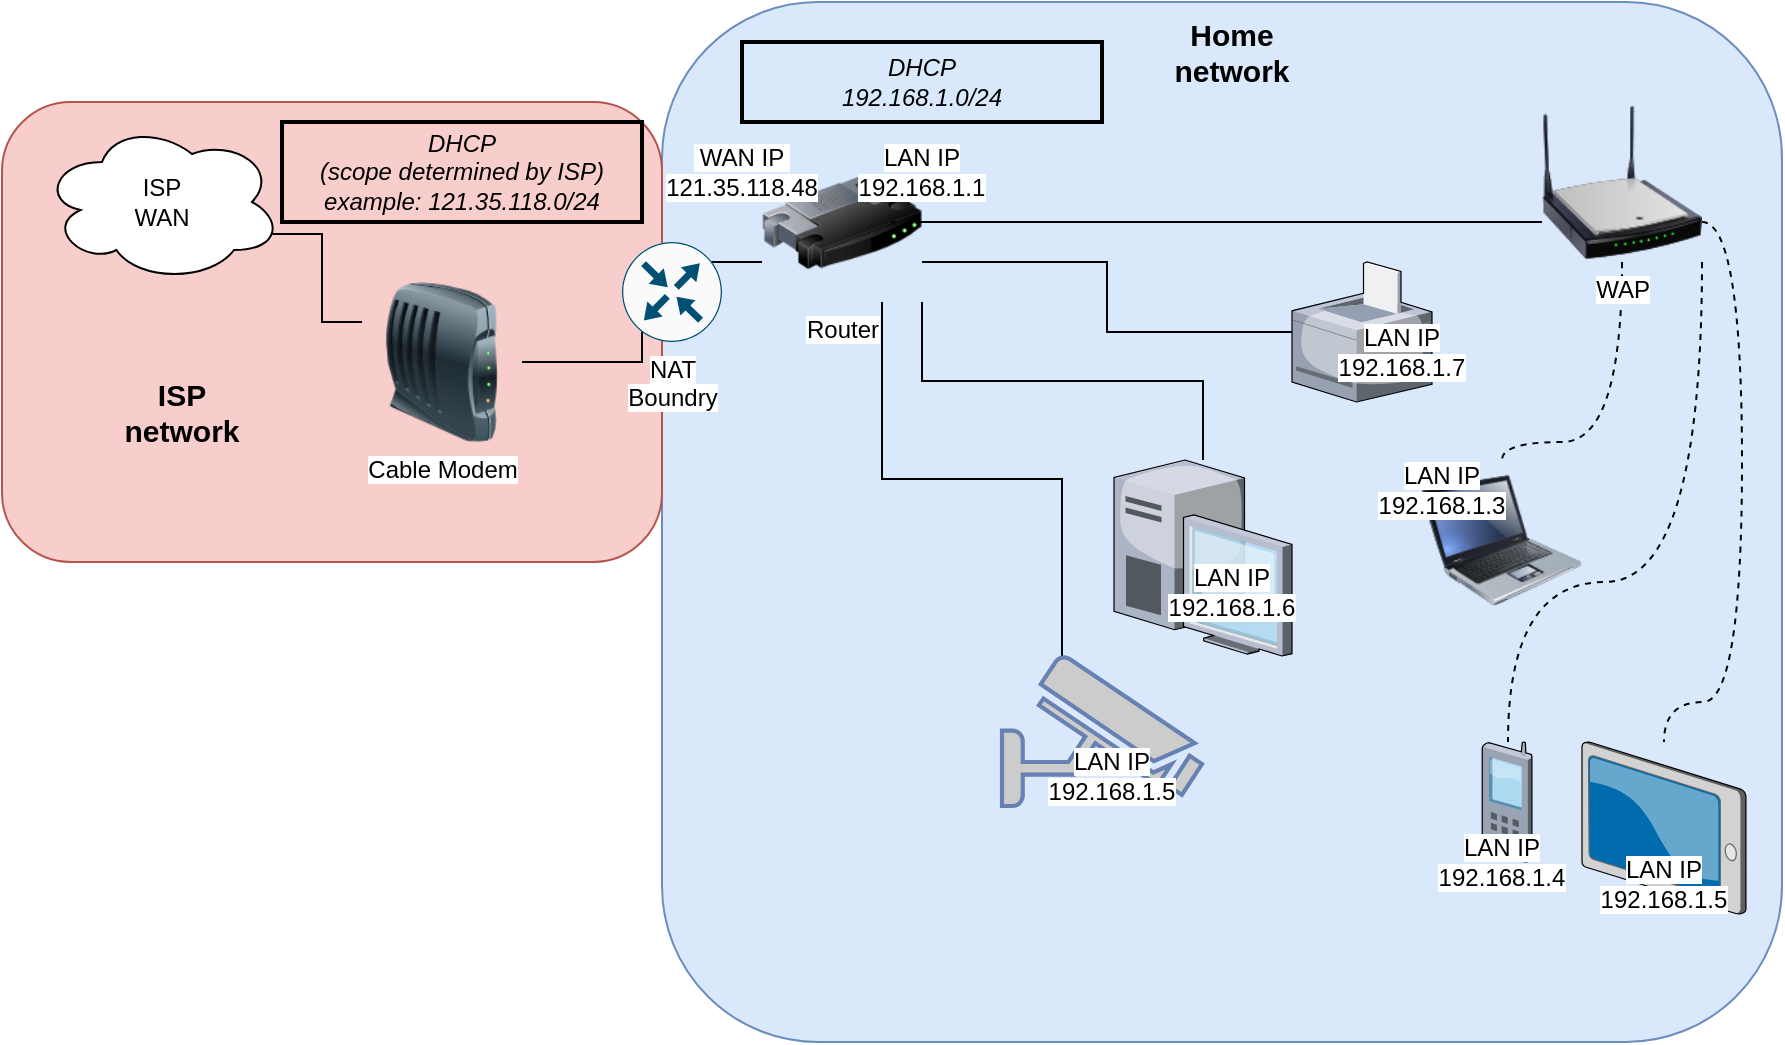 <mxfile version="21.3.8" type="device">
  <diagram name="Page-1" id="NhVrTMpUCWT60BgvRX1r">
    <mxGraphModel dx="2471" dy="1129" grid="1" gridSize="10" guides="1" tooltips="1" connect="1" arrows="1" fold="1" page="1" pageScale="1" pageWidth="850" pageHeight="1100" math="0" shadow="0">
      <root>
        <mxCell id="0" />
        <mxCell id="1" parent="0" />
        <mxCell id="qKiPQo36cmQ2Jqyz1XmY-29" value="" style="rounded=1;whiteSpace=wrap;html=1;fillColor=#dae8fc;strokeColor=#6c8ebf;" parent="1" vertex="1">
          <mxGeometry x="160" y="10" width="560" height="520" as="geometry" />
        </mxCell>
        <mxCell id="qKiPQo36cmQ2Jqyz1XmY-8" value="" style="rounded=1;whiteSpace=wrap;html=1;fillColor=#f8cecc;strokeColor=#b85450;" parent="1" vertex="1">
          <mxGeometry x="-170" y="60" width="330" height="230" as="geometry" />
        </mxCell>
        <mxCell id="qKiPQo36cmQ2Jqyz1XmY-3" style="edgeStyle=orthogonalEdgeStyle;rounded=0;orthogonalLoop=1;jettySize=auto;html=1;exitX=0.96;exitY=0.7;exitDx=0;exitDy=0;exitPerimeter=0;entryX=0;entryY=0.25;entryDx=0;entryDy=0;endArrow=none;endFill=0;" parent="1" source="qKiPQo36cmQ2Jqyz1XmY-1" target="qKiPQo36cmQ2Jqyz1XmY-2" edge="1">
          <mxGeometry relative="1" as="geometry" />
        </mxCell>
        <mxCell id="qKiPQo36cmQ2Jqyz1XmY-1" value="ISP&lt;br&gt;WAN" style="ellipse;shape=cloud;whiteSpace=wrap;html=1;" parent="1" vertex="1">
          <mxGeometry x="-150" y="70" width="120" height="80" as="geometry" />
        </mxCell>
        <mxCell id="qKiPQo36cmQ2Jqyz1XmY-9" style="edgeStyle=orthogonalEdgeStyle;rounded=0;orthogonalLoop=1;jettySize=auto;html=1;exitX=1;exitY=0.5;exitDx=0;exitDy=0;entryX=0;entryY=0.75;entryDx=0;entryDy=0;endArrow=none;endFill=0;" parent="1" source="qKiPQo36cmQ2Jqyz1XmY-2" target="qKiPQo36cmQ2Jqyz1XmY-6" edge="1">
          <mxGeometry relative="1" as="geometry" />
        </mxCell>
        <mxCell id="qKiPQo36cmQ2Jqyz1XmY-2" value="Cable Modem&lt;br&gt;" style="image;html=1;image=img/lib/clip_art/networking/Modem_128x128.png" parent="1" vertex="1">
          <mxGeometry x="10" y="150" width="80" height="80" as="geometry" />
        </mxCell>
        <mxCell id="qKiPQo36cmQ2Jqyz1XmY-14" style="edgeStyle=orthogonalEdgeStyle;rounded=0;orthogonalLoop=1;jettySize=auto;html=1;exitX=1;exitY=0.5;exitDx=0;exitDy=0;endArrow=none;endFill=0;" parent="1" source="qKiPQo36cmQ2Jqyz1XmY-6" target="qKiPQo36cmQ2Jqyz1XmY-7" edge="1">
          <mxGeometry relative="1" as="geometry">
            <Array as="points">
              <mxPoint x="270" y="120" />
              <mxPoint x="510" y="120" />
            </Array>
          </mxGeometry>
        </mxCell>
        <mxCell id="qKiPQo36cmQ2Jqyz1XmY-35" style="edgeStyle=orthogonalEdgeStyle;rounded=0;orthogonalLoop=1;jettySize=auto;html=1;exitX=1;exitY=0.75;exitDx=0;exitDy=0;endArrow=none;endFill=0;" parent="1" source="qKiPQo36cmQ2Jqyz1XmY-6" target="qKiPQo36cmQ2Jqyz1XmY-25" edge="1">
          <mxGeometry relative="1" as="geometry" />
        </mxCell>
        <mxCell id="qKiPQo36cmQ2Jqyz1XmY-36" style="edgeStyle=orthogonalEdgeStyle;rounded=0;orthogonalLoop=1;jettySize=auto;html=1;exitX=1;exitY=1;exitDx=0;exitDy=0;endArrow=none;endFill=0;" parent="1" source="qKiPQo36cmQ2Jqyz1XmY-6" target="qKiPQo36cmQ2Jqyz1XmY-23" edge="1">
          <mxGeometry relative="1" as="geometry" />
        </mxCell>
        <mxCell id="qKiPQo36cmQ2Jqyz1XmY-6" value="Router" style="image;html=1;image=img/lib/clip_art/networking/Router_128x128.png" parent="1" vertex="1">
          <mxGeometry x="210" y="80" width="80" height="80" as="geometry" />
        </mxCell>
        <mxCell id="qKiPQo36cmQ2Jqyz1XmY-20" style="edgeStyle=orthogonalEdgeStyle;rounded=0;orthogonalLoop=1;jettySize=auto;html=1;exitX=1;exitY=0.75;exitDx=0;exitDy=0;dashed=1;curved=1;endArrow=none;endFill=0;" parent="1" source="qKiPQo36cmQ2Jqyz1XmY-7" target="qKiPQo36cmQ2Jqyz1XmY-19" edge="1">
          <mxGeometry relative="1" as="geometry">
            <Array as="points">
              <mxPoint x="700" y="120" />
              <mxPoint x="700" y="360" />
              <mxPoint x="661" y="360" />
            </Array>
          </mxGeometry>
        </mxCell>
        <mxCell id="qKiPQo36cmQ2Jqyz1XmY-21" style="edgeStyle=orthogonalEdgeStyle;rounded=0;orthogonalLoop=1;jettySize=auto;html=1;exitX=1;exitY=1;exitDx=0;exitDy=0;endArrow=none;dashed=1;endFill=0;curved=1;" parent="1" source="qKiPQo36cmQ2Jqyz1XmY-7" target="qKiPQo36cmQ2Jqyz1XmY-16" edge="1">
          <mxGeometry relative="1" as="geometry">
            <Array as="points">
              <mxPoint x="680" y="300" />
              <mxPoint x="583" y="300" />
            </Array>
          </mxGeometry>
        </mxCell>
        <mxCell id="qKiPQo36cmQ2Jqyz1XmY-22" style="edgeStyle=orthogonalEdgeStyle;rounded=0;orthogonalLoop=1;jettySize=auto;html=1;exitX=0.5;exitY=1;exitDx=0;exitDy=0;dashed=1;endArrow=none;endFill=0;curved=1;" parent="1" source="qKiPQo36cmQ2Jqyz1XmY-7" target="qKiPQo36cmQ2Jqyz1XmY-17" edge="1">
          <mxGeometry relative="1" as="geometry">
            <Array as="points">
              <mxPoint x="640" y="230" />
              <mxPoint x="580" y="230" />
            </Array>
          </mxGeometry>
        </mxCell>
        <mxCell id="qKiPQo36cmQ2Jqyz1XmY-7" value="WAP" style="image;html=1;image=img/lib/clip_art/networking/Wireless_Router_N_128x128.png" parent="1" vertex="1">
          <mxGeometry x="600" y="60" width="80" height="80" as="geometry" />
        </mxCell>
        <mxCell id="qKiPQo36cmQ2Jqyz1XmY-10" value="&lt;span style=&quot;background-color: rgb(255, 255, 255);&quot;&gt;NAT&lt;br&gt;Boundry&lt;/span&gt;" style="sketch=0;points=[[0.5,0,0],[1,0.5,0],[0.5,1,0],[0,0.5,0],[0.145,0.145,0],[0.856,0.145,0],[0.855,0.856,0],[0.145,0.855,0]];verticalLabelPosition=bottom;html=1;verticalAlign=top;aspect=fixed;align=center;pointerEvents=1;shape=mxgraph.cisco19.rect;prIcon=router;fillColor=#FAFAFA;strokeColor=#005073;" parent="1" vertex="1">
          <mxGeometry x="140" y="130" width="50" height="50" as="geometry" />
        </mxCell>
        <mxCell id="qKiPQo36cmQ2Jqyz1XmY-13" value="DHCP&lt;br&gt;(scope determined by ISP)&lt;br&gt;example: 121.35.118.0/24" style="text;html=1;strokeColor=default;fillColor=none;align=center;verticalAlign=middle;whiteSpace=wrap;rounded=0;strokeWidth=2;fontStyle=2" parent="1" vertex="1">
          <mxGeometry x="-30" y="70" width="180" height="50" as="geometry" />
        </mxCell>
        <mxCell id="qKiPQo36cmQ2Jqyz1XmY-16" value="" style="verticalLabelPosition=bottom;sketch=0;aspect=fixed;html=1;verticalAlign=top;strokeColor=none;align=center;outlineConnect=0;shape=mxgraph.citrix.cell_phone;" parent="1" vertex="1">
          <mxGeometry x="570" y="380" width="25" height="60" as="geometry" />
        </mxCell>
        <mxCell id="qKiPQo36cmQ2Jqyz1XmY-17" value="" style="image;html=1;image=img/lib/clip_art/computers/Laptop_128x128.png" parent="1" vertex="1">
          <mxGeometry x="540" y="239" width="80" height="80" as="geometry" />
        </mxCell>
        <mxCell id="qKiPQo36cmQ2Jqyz1XmY-19" value="" style="verticalLabelPosition=bottom;sketch=0;aspect=fixed;html=1;verticalAlign=top;strokeColor=none;align=center;outlineConnect=0;shape=mxgraph.citrix.tablet_2;" parent="1" vertex="1">
          <mxGeometry x="620" y="380" width="82" height="86" as="geometry" />
        </mxCell>
        <mxCell id="qKiPQo36cmQ2Jqyz1XmY-23" value="" style="verticalLabelPosition=bottom;sketch=0;aspect=fixed;html=1;verticalAlign=top;strokeColor=none;align=center;outlineConnect=0;shape=mxgraph.citrix.desktop;" parent="1" vertex="1">
          <mxGeometry x="386" y="239" width="89" height="98" as="geometry" />
        </mxCell>
        <mxCell id="qKiPQo36cmQ2Jqyz1XmY-34" style="edgeStyle=orthogonalEdgeStyle;rounded=0;orthogonalLoop=1;jettySize=auto;html=1;exitX=0.3;exitY=0;exitDx=0;exitDy=0;exitPerimeter=0;entryX=0.75;entryY=1;entryDx=0;entryDy=0;endArrow=none;endFill=0;" parent="1" source="qKiPQo36cmQ2Jqyz1XmY-24" target="qKiPQo36cmQ2Jqyz1XmY-6" edge="1">
          <mxGeometry relative="1" as="geometry" />
        </mxCell>
        <mxCell id="qKiPQo36cmQ2Jqyz1XmY-24" value="" style="fontColor=#0066CC;verticalAlign=top;verticalLabelPosition=bottom;labelPosition=center;align=center;html=1;outlineConnect=0;fillColor=#CCCCCC;strokeColor=#6881B3;gradientColor=none;gradientDirection=north;strokeWidth=2;shape=mxgraph.networks.security_camera;" parent="1" vertex="1">
          <mxGeometry x="330" y="337" width="100" height="75" as="geometry" />
        </mxCell>
        <mxCell id="qKiPQo36cmQ2Jqyz1XmY-25" value="" style="verticalLabelPosition=bottom;sketch=0;aspect=fixed;html=1;verticalAlign=top;strokeColor=none;align=center;outlineConnect=0;shape=mxgraph.citrix.printer;" parent="1" vertex="1">
          <mxGeometry x="475" y="140" width="70" height="70" as="geometry" />
        </mxCell>
        <mxCell id="qKiPQo36cmQ2Jqyz1XmY-30" value="&lt;b&gt;&lt;font style=&quot;font-size: 15px;&quot;&gt;ISP network&lt;/font&gt;&lt;/b&gt;" style="text;html=1;strokeColor=none;fillColor=none;align=center;verticalAlign=middle;whiteSpace=wrap;rounded=0;" parent="1" vertex="1">
          <mxGeometry x="-110" y="200" width="60" height="30" as="geometry" />
        </mxCell>
        <mxCell id="qKiPQo36cmQ2Jqyz1XmY-31" value="&lt;b&gt;&lt;font style=&quot;font-size: 15px;&quot;&gt;Home network&lt;/font&gt;&lt;/b&gt;" style="text;html=1;strokeColor=none;fillColor=none;align=center;verticalAlign=middle;whiteSpace=wrap;rounded=0;" parent="1" vertex="1">
          <mxGeometry x="415" y="20" width="60" height="30" as="geometry" />
        </mxCell>
        <mxCell id="qKiPQo36cmQ2Jqyz1XmY-32" value="DHCP&lt;br&gt;192.168.1.0/24" style="text;html=1;strokeColor=default;fillColor=none;align=center;verticalAlign=middle;whiteSpace=wrap;rounded=0;strokeWidth=2;fontStyle=2" parent="1" vertex="1">
          <mxGeometry x="200" y="30" width="180" height="40" as="geometry" />
        </mxCell>
        <mxCell id="qKiPQo36cmQ2Jqyz1XmY-39" value="&lt;span style=&quot;background-color: rgb(255, 255, 255);&quot;&gt;LAN IP&lt;br&gt;192.168.1.1&lt;br&gt;&lt;/span&gt;" style="text;html=1;strokeColor=none;fillColor=none;align=center;verticalAlign=middle;whiteSpace=wrap;rounded=0;" parent="1" vertex="1">
          <mxGeometry x="260" y="80" width="60" height="30" as="geometry" />
        </mxCell>
        <mxCell id="qKiPQo36cmQ2Jqyz1XmY-40" value="&lt;span style=&quot;background-color: rgb(255, 255, 255);&quot;&gt;&amp;nbsp;WAN IP&amp;nbsp;&lt;br&gt;121.35.118.48&lt;br&gt;&lt;/span&gt;" style="text;html=1;strokeColor=none;fillColor=none;align=center;verticalAlign=middle;whiteSpace=wrap;rounded=0;" parent="1" vertex="1">
          <mxGeometry x="170" y="80" width="60" height="30" as="geometry" />
        </mxCell>
        <mxCell id="qKiPQo36cmQ2Jqyz1XmY-41" value="&lt;span style=&quot;background-color: rgb(255, 255, 255);&quot;&gt;LAN IP&lt;br&gt;192.168.1.3&lt;br&gt;&lt;/span&gt;" style="text;html=1;strokeColor=none;fillColor=none;align=center;verticalAlign=middle;whiteSpace=wrap;rounded=0;" parent="1" vertex="1">
          <mxGeometry x="520" y="239" width="60" height="30" as="geometry" />
        </mxCell>
        <mxCell id="qKiPQo36cmQ2Jqyz1XmY-42" value="&lt;span style=&quot;background-color: rgb(255, 255, 255);&quot;&gt;LAN IP&lt;br&gt;192.168.1.6&lt;br&gt;&lt;/span&gt;" style="text;html=1;strokeColor=none;fillColor=none;align=center;verticalAlign=middle;whiteSpace=wrap;rounded=0;" parent="1" vertex="1">
          <mxGeometry x="415" y="290" width="60" height="30" as="geometry" />
        </mxCell>
        <mxCell id="qKiPQo36cmQ2Jqyz1XmY-43" value="&lt;span style=&quot;background-color: rgb(255, 255, 255);&quot;&gt;LAN IP&lt;br&gt;192.168.1.5&lt;br&gt;&lt;/span&gt;" style="text;html=1;strokeColor=none;fillColor=none;align=center;verticalAlign=middle;whiteSpace=wrap;rounded=0;" parent="1" vertex="1">
          <mxGeometry x="631" y="436" width="60" height="30" as="geometry" />
        </mxCell>
        <mxCell id="qKiPQo36cmQ2Jqyz1XmY-44" value="&lt;span style=&quot;background-color: rgb(255, 255, 255);&quot;&gt;LAN IP&lt;br&gt;192.168.1.5&lt;br&gt;&lt;/span&gt;" style="text;html=1;strokeColor=none;fillColor=none;align=center;verticalAlign=middle;whiteSpace=wrap;rounded=0;" parent="1" vertex="1">
          <mxGeometry x="355" y="382" width="60" height="30" as="geometry" />
        </mxCell>
        <mxCell id="qKiPQo36cmQ2Jqyz1XmY-45" value="&lt;span style=&quot;background-color: rgb(255, 255, 255);&quot;&gt;LAN IP&lt;br&gt;192.168.1.4&lt;br&gt;&lt;/span&gt;" style="text;html=1;strokeColor=none;fillColor=none;align=center;verticalAlign=middle;whiteSpace=wrap;rounded=0;" parent="1" vertex="1">
          <mxGeometry x="550" y="425" width="60" height="30" as="geometry" />
        </mxCell>
        <mxCell id="qKiPQo36cmQ2Jqyz1XmY-46" value="&lt;span style=&quot;background-color: rgb(255, 255, 255);&quot;&gt;LAN IP&lt;br&gt;192.168.1.7&lt;br&gt;&lt;/span&gt;" style="text;html=1;strokeColor=none;fillColor=none;align=center;verticalAlign=middle;whiteSpace=wrap;rounded=0;" parent="1" vertex="1">
          <mxGeometry x="500" y="170" width="60" height="30" as="geometry" />
        </mxCell>
      </root>
    </mxGraphModel>
  </diagram>
</mxfile>
